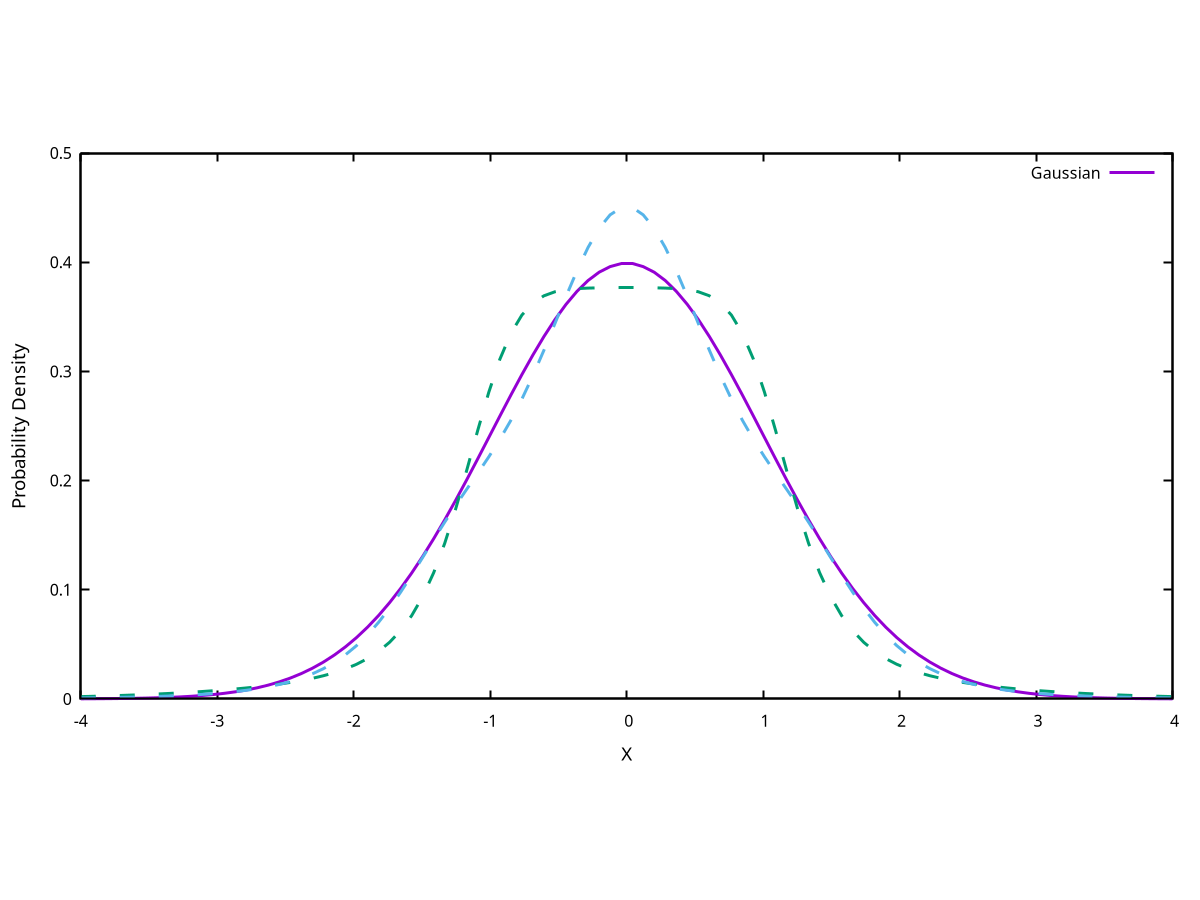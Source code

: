 f(x) = exp(-x**2/2) / sqrt(2*pi)

a1 = 0.1290322580645162
s1 = 1.7
b1 = 0.3629032258064516
c1 = 1.2
cur1(x) = a1 * exp(-x**2/(2*s1**2)) / (sqrt(2*pi) * s1) + 3*b1 / (pi * (1+(x/c1)**6))

a2 = 0.3149433686518084
s2 = 0.5
b2 = 0.2088587290695706
c2 = 1.64
cur2(x) = a2 * exp(-x**2/(2*s2**2)) / (sqrt(2*pi) * s2) + 3*b2 / (pi * (1+(x/c2)**6))

set xrange [-4:4]
set yrange [0:0.5]

set border linewidth 2
set tics font ", 12"
set xlabel font ", 14"
set ylabel font ", 14"
set size ratio 0.5
set xlabel "X"
set ylabel 'Probability Density' 

plot f(x) lw 3 title "Gaussian", cur1(x) dashtype 2 lw 3 title "", cur2(x) dashtype 2 lw 3 title ""
